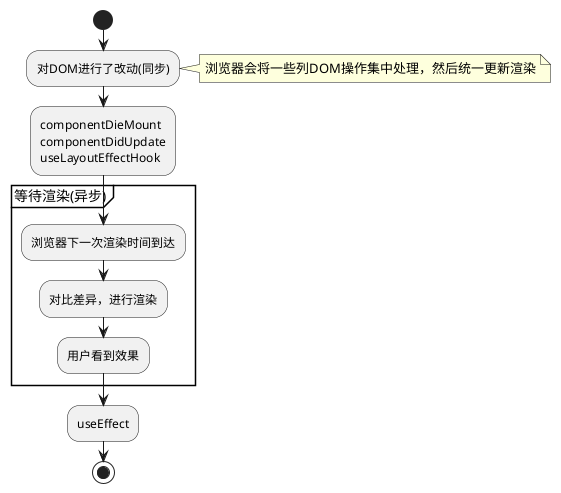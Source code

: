 @startuml

start

:对DOM进行了改动(同步);
note right
浏览器会将一些列DOM操作集中处理，然后统一更新渲染
end note
:componentDieMount\ncomponentDidUpdate\nuseLayoutEffectHook;
partition 等待渲染(异步) {
    :浏览器下一次渲染时间到达;
    :对比差异，进行渲染;
    :用户看到效果;
}
:useEffect;

stop

@enduml